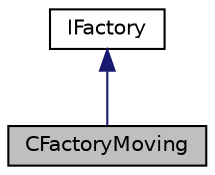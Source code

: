 digraph "CFactoryMoving"
{
  edge [fontname="Helvetica",fontsize="10",labelfontname="Helvetica",labelfontsize="10"];
  node [fontname="Helvetica",fontsize="10",shape=record];
  Node1 [label="CFactoryMoving",height=0.2,width=0.4,color="black", fillcolor="grey75", style="filled", fontcolor="black"];
  Node2 -> Node1 [dir="back",color="midnightblue",fontsize="10",style="solid"];
  Node2 [label="IFactory",height=0.2,width=0.4,color="black", fillcolor="white", style="filled",URL="$classIFactory.html",tooltip="Интерфейс фабрики "];
}
